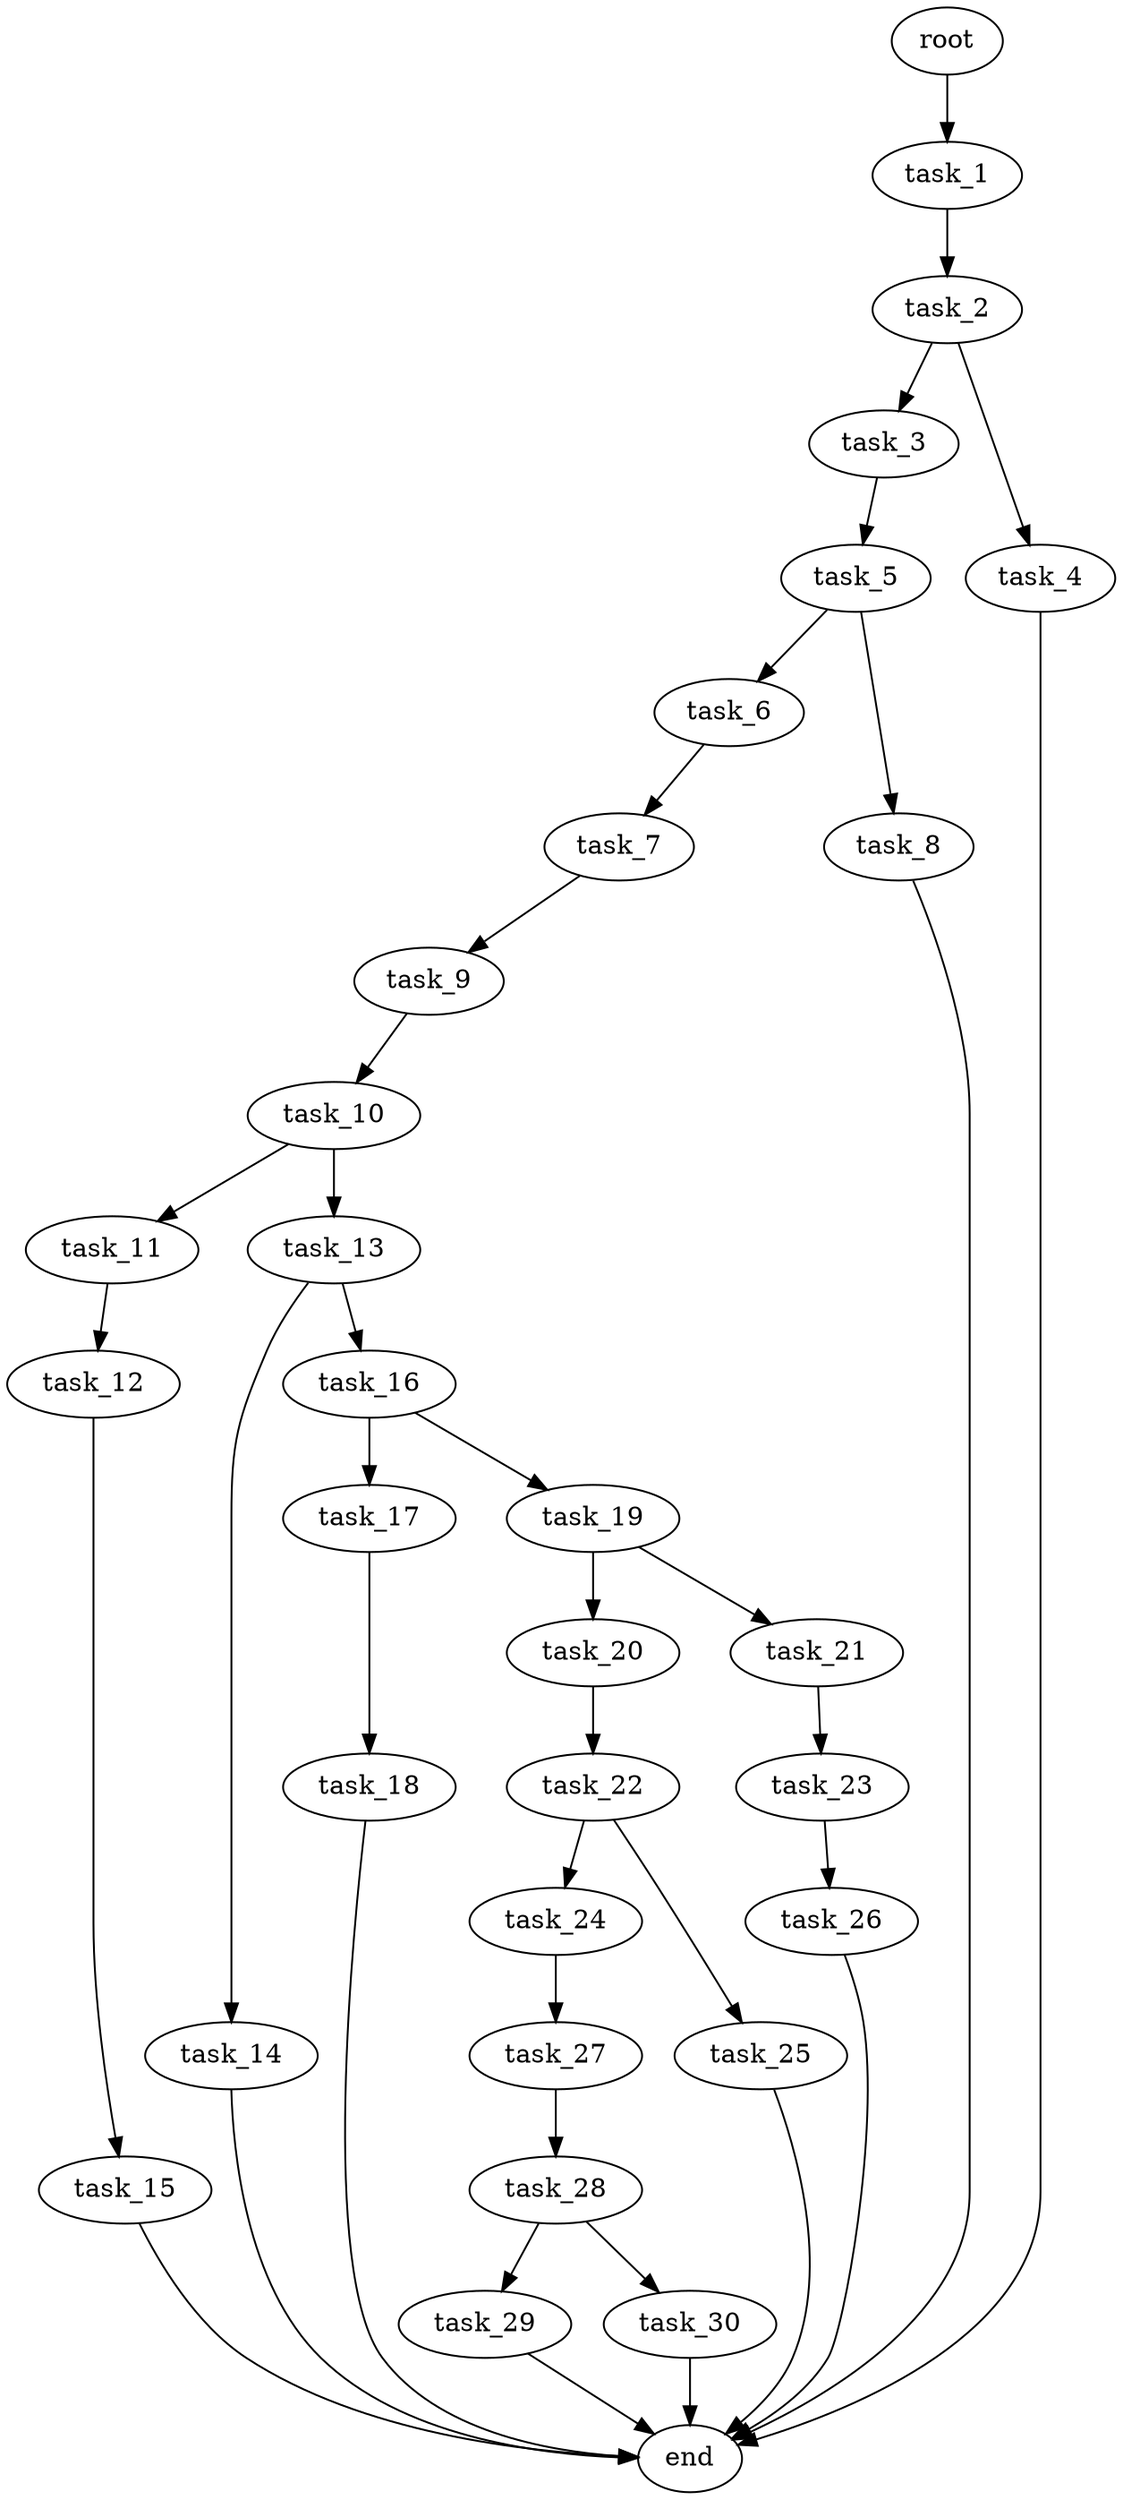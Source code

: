 digraph G {
  root [size="0.000000e+00"];
  task_1 [size="3.637074e+09"];
  task_2 [size="9.750672e+09"];
  task_3 [size="8.678720e+09"];
  task_4 [size="5.135127e+09"];
  task_5 [size="7.800431e+09"];
  task_6 [size="1.880347e+09"];
  task_7 [size="2.779107e+09"];
  task_8 [size="1.642799e+09"];
  task_9 [size="3.072161e+09"];
  task_10 [size="8.698444e+09"];
  task_11 [size="6.484181e+09"];
  task_12 [size="1.473750e+09"];
  task_13 [size="8.762086e+09"];
  task_14 [size="7.450515e+09"];
  task_15 [size="2.406384e+09"];
  task_16 [size="8.941086e+09"];
  task_17 [size="1.871111e+09"];
  task_18 [size="2.868339e+08"];
  task_19 [size="6.619193e+09"];
  task_20 [size="4.526957e+09"];
  task_21 [size="2.656522e+09"];
  task_22 [size="9.269350e+09"];
  task_23 [size="8.415836e+08"];
  task_24 [size="4.315305e+09"];
  task_25 [size="1.507050e+09"];
  task_26 [size="5.022402e+09"];
  task_27 [size="5.079760e+09"];
  task_28 [size="5.325176e+08"];
  task_29 [size="2.726616e+09"];
  task_30 [size="9.790292e+08"];
  end [size="0.000000e+00"];

  root -> task_1 [size="1.000000e-12"];
  task_1 -> task_2 [size="9.750672e+08"];
  task_2 -> task_3 [size="8.678720e+08"];
  task_2 -> task_4 [size="5.135127e+08"];
  task_3 -> task_5 [size="7.800431e+08"];
  task_4 -> end [size="1.000000e-12"];
  task_5 -> task_6 [size="1.880347e+08"];
  task_5 -> task_8 [size="1.642799e+08"];
  task_6 -> task_7 [size="2.779107e+08"];
  task_7 -> task_9 [size="3.072161e+08"];
  task_8 -> end [size="1.000000e-12"];
  task_9 -> task_10 [size="8.698444e+08"];
  task_10 -> task_11 [size="6.484181e+08"];
  task_10 -> task_13 [size="8.762086e+08"];
  task_11 -> task_12 [size="1.473750e+08"];
  task_12 -> task_15 [size="2.406384e+08"];
  task_13 -> task_14 [size="7.450515e+08"];
  task_13 -> task_16 [size="8.941086e+08"];
  task_14 -> end [size="1.000000e-12"];
  task_15 -> end [size="1.000000e-12"];
  task_16 -> task_17 [size="1.871111e+08"];
  task_16 -> task_19 [size="6.619193e+08"];
  task_17 -> task_18 [size="2.868339e+07"];
  task_18 -> end [size="1.000000e-12"];
  task_19 -> task_20 [size="4.526957e+08"];
  task_19 -> task_21 [size="2.656522e+08"];
  task_20 -> task_22 [size="9.269350e+08"];
  task_21 -> task_23 [size="8.415836e+07"];
  task_22 -> task_24 [size="4.315305e+08"];
  task_22 -> task_25 [size="1.507050e+08"];
  task_23 -> task_26 [size="5.022402e+08"];
  task_24 -> task_27 [size="5.079760e+08"];
  task_25 -> end [size="1.000000e-12"];
  task_26 -> end [size="1.000000e-12"];
  task_27 -> task_28 [size="5.325176e+07"];
  task_28 -> task_29 [size="2.726616e+08"];
  task_28 -> task_30 [size="9.790292e+07"];
  task_29 -> end [size="1.000000e-12"];
  task_30 -> end [size="1.000000e-12"];
}
